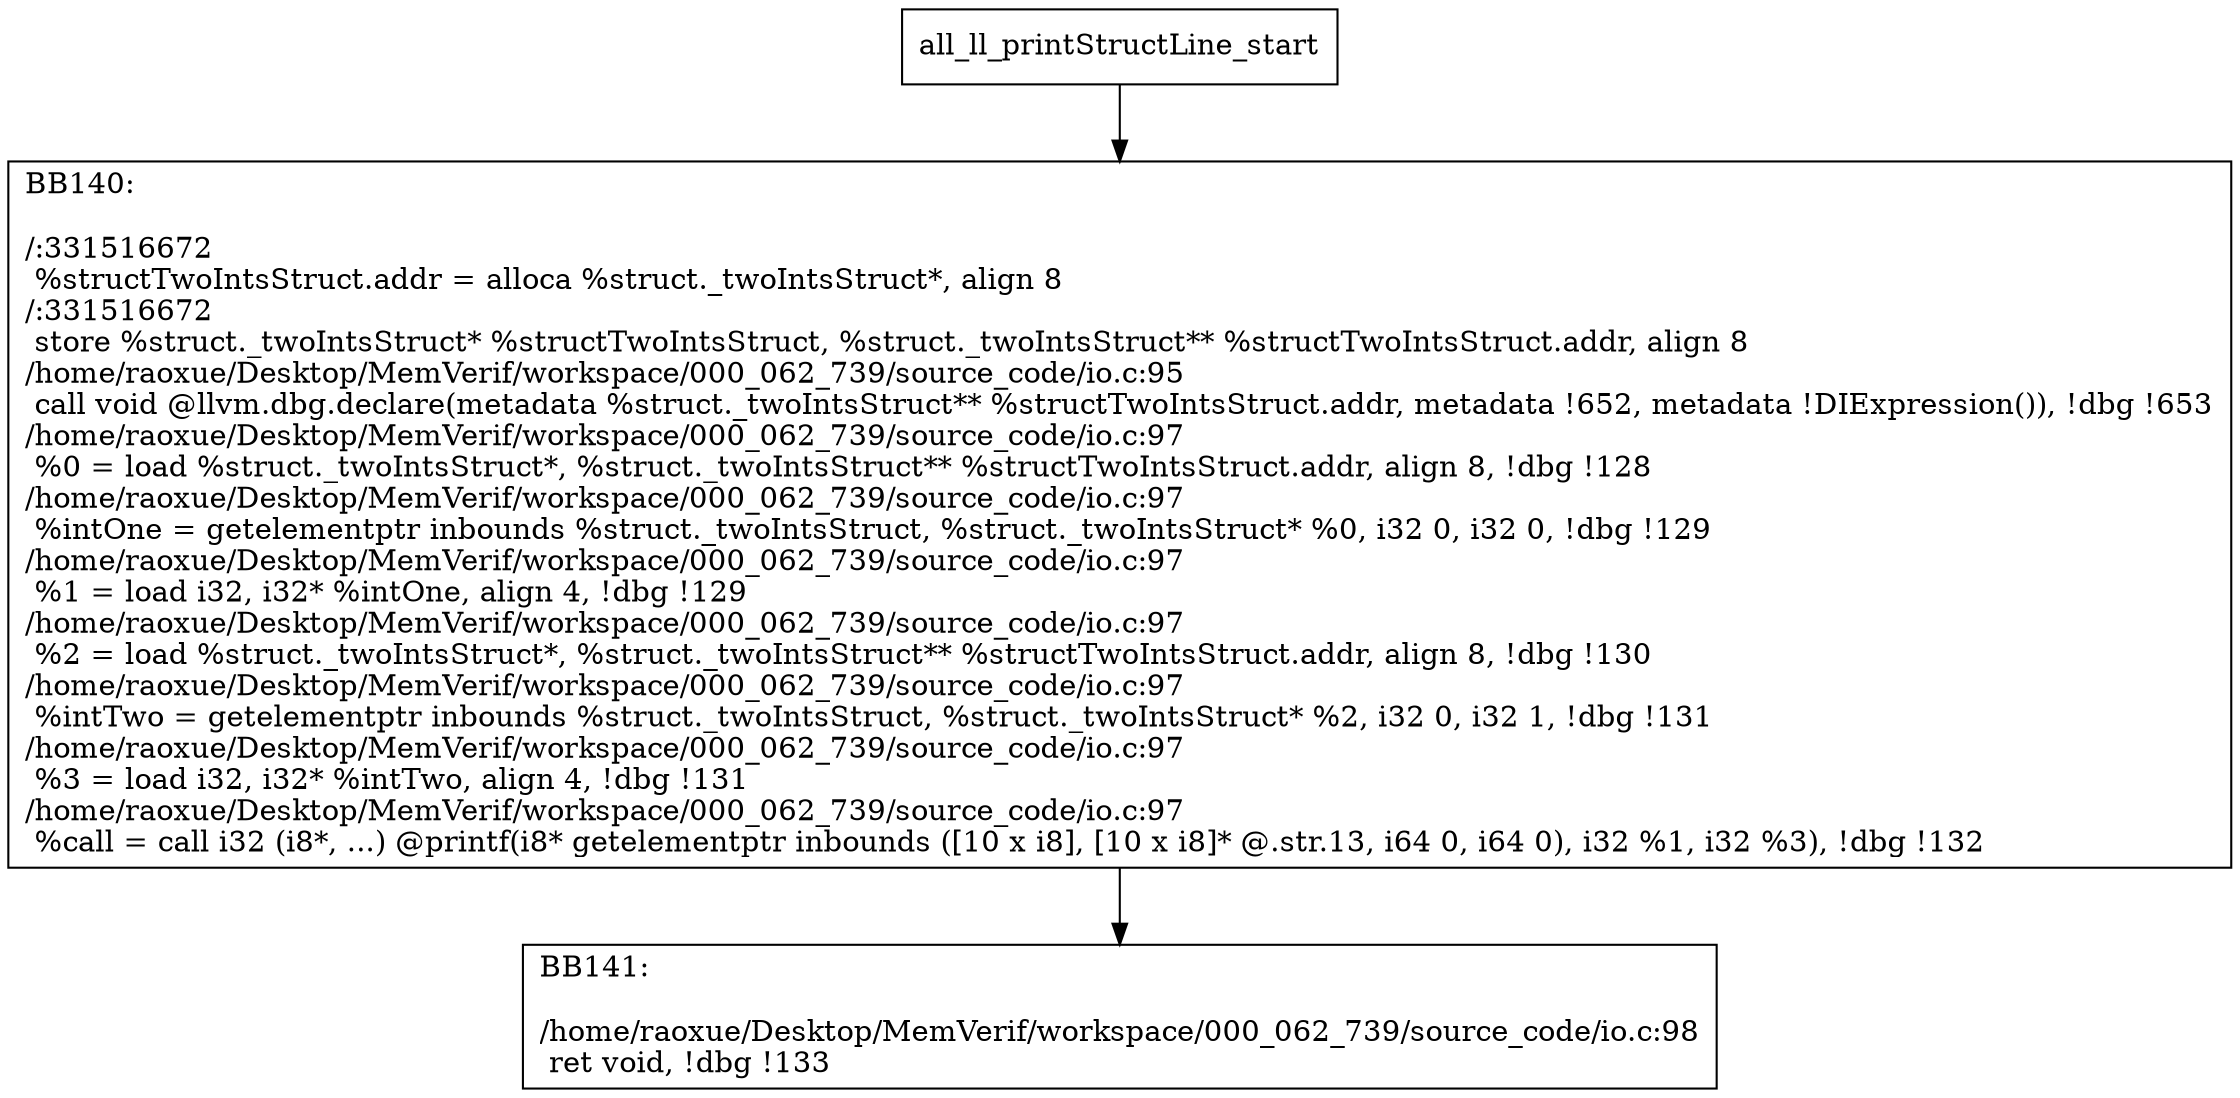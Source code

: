 digraph "CFG for'all_ll_printStructLine' function" {
	BBall_ll_printStructLine_start[shape=record,label="{all_ll_printStructLine_start}"];
	BBall_ll_printStructLine_start-> all_ll_printStructLineBB140;
	all_ll_printStructLineBB140 [shape=record, label="{BB140:\l\l/:331516672\l
  %structTwoIntsStruct.addr = alloca %struct._twoIntsStruct*, align 8\l
/:331516672\l
  store %struct._twoIntsStruct* %structTwoIntsStruct, %struct._twoIntsStruct** %structTwoIntsStruct.addr, align 8\l
/home/raoxue/Desktop/MemVerif/workspace/000_062_739/source_code/io.c:95\l
  call void @llvm.dbg.declare(metadata %struct._twoIntsStruct** %structTwoIntsStruct.addr, metadata !652, metadata !DIExpression()), !dbg !653\l
/home/raoxue/Desktop/MemVerif/workspace/000_062_739/source_code/io.c:97\l
  %0 = load %struct._twoIntsStruct*, %struct._twoIntsStruct** %structTwoIntsStruct.addr, align 8, !dbg !128\l
/home/raoxue/Desktop/MemVerif/workspace/000_062_739/source_code/io.c:97\l
  %intOne = getelementptr inbounds %struct._twoIntsStruct, %struct._twoIntsStruct* %0, i32 0, i32 0, !dbg !129\l
/home/raoxue/Desktop/MemVerif/workspace/000_062_739/source_code/io.c:97\l
  %1 = load i32, i32* %intOne, align 4, !dbg !129\l
/home/raoxue/Desktop/MemVerif/workspace/000_062_739/source_code/io.c:97\l
  %2 = load %struct._twoIntsStruct*, %struct._twoIntsStruct** %structTwoIntsStruct.addr, align 8, !dbg !130\l
/home/raoxue/Desktop/MemVerif/workspace/000_062_739/source_code/io.c:97\l
  %intTwo = getelementptr inbounds %struct._twoIntsStruct, %struct._twoIntsStruct* %2, i32 0, i32 1, !dbg !131\l
/home/raoxue/Desktop/MemVerif/workspace/000_062_739/source_code/io.c:97\l
  %3 = load i32, i32* %intTwo, align 4, !dbg !131\l
/home/raoxue/Desktop/MemVerif/workspace/000_062_739/source_code/io.c:97\l
  %call = call i32 (i8*, ...) @printf(i8* getelementptr inbounds ([10 x i8], [10 x i8]* @.str.13, i64 0, i64 0), i32 %1, i32 %3), !dbg !132\l
}"];
	all_ll_printStructLineBB140-> all_ll_printStructLineBB141;
	all_ll_printStructLineBB141 [shape=record, label="{BB141:\l\l/home/raoxue/Desktop/MemVerif/workspace/000_062_739/source_code/io.c:98\l
  ret void, !dbg !133\l
}"];
}
